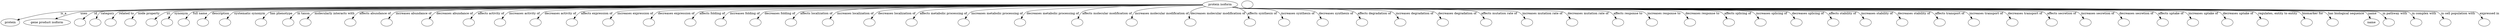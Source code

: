 digraph {
	graph [bb="0,0,9485.7,122"];
	node [label="\N"];
	"protein isoform"	 [height=0.5,
		label="protein isoform",
		pos="4677.2,104",
		width=1.8022];
	protein	 [height=0.5,
		pos="35.156,18",
		width=0.97656];
	"protein isoform" -> protein	 [label=is_a,
		lp="257.43,61",
		pos="e,61.845,29.904 4612.1,103.81 4081.2,102.21 472.54,90.547 245.6,68 170.64,60.552 151.36,57.478 79.156,36 76.575,35.232 73.938,34.368 \
71.299,33.444"];
	"gene product isoform"	 [height=0.5,
		pos="174.16,18",
		width=2.3819];
	"protein isoform" -> "gene product isoform"	 [label=uses,
		lp="339.21,61",
		pos="e,212.61,34.238 4611.9,103.74 4077.5,101.56 437.54,86.077 327.05,68 291.02,62.106 251.92,49.194 222.28,37.968"];
	id	 [color=black,
		height=0.5,
		label="",
		pos="305.16,18",
		width=0.75];
	"protein isoform" -> id	 [color=black,
		label=id,
		lp="391.6,61",
		pos="e,321.93,32.365 4611.9,103.94 4081.3,103.43 491.27,98.848 385.27,68 365.13,62.141 345.12,49.656 330.13,38.629",
		style=solid];
	category	 [color=black,
		height=0.5,
		label="",
		pos="377.16,18",
		width=0.75];
	"protein isoform" -> category	 [color=black,
		label=category,
		lp="442.25,61",
		pos="e,385.99,35.315 4611.9,103.83 4079.5,102.38 467.37,91.705 417.96,68 407.13,62.805 398.22,53.194 391.52,43.777",
		style=solid];
	"related to"	 [color=black,
		height=0.5,
		label="",
		pos="449.16,18",
		width=0.75];
	"protein isoform" -> "related to"	 [color=black,
		label="related to",
		lp="513.39,61",
		pos="e,456.93,35.274 4612.1,103.84 4085.4,102.46 534.78,92.296 486.68,68 476.41,62.808 468.2,53.332 462.12,44.014",
		style=solid];
	"node property"	 [color=black,
		height=0.5,
		label="",
		pos="521.16,18",
		width=0.75];
	"protein isoform" -> "node property"	 [color=black,
		label="node property",
		lp="599.23,61",
		pos="e,529.36,35.291 4612,103.82 4090.2,102.32 607.43,91.458 560.01,68 549.56,62.828 541.1,53.355 534.77,44.035",
		style=solid];
	iri	 [color=black,
		height=0.5,
		label="",
		pos="593.16,18",
		width=0.75];
	"protein isoform" -> iri	 [color=black,
		label=iri,
		lp="678.38,61",
		pos="e,609.56,32.358 4611.9,103.91 4101.7,103.16 770.22,97.171 671.71,68 651.89,62.129 632.26,49.644 617.59,38.62",
		style=solid];
	synonym	 [color=black,
		height=0.5,
		label="",
		pos="665.16,18",
		width=0.75];
	"protein isoform" -> synonym	 [color=black,
		label=synonym,
		lp="731.83,61",
		pos="e,673.94,35.31 4611.9,103.79 4100.4,102.08 751.72,90.093 705.82,68 695.01,62.799 686.13,53.188 679.45,43.771",
		style=solid];
	"full name"	 [color=black,
		height=0.5,
		label="",
		pos="737.16,18",
		width=0.75];
	"protein isoform" -> "full name"	 [color=black,
		label="full name",
		lp="805.79,61",
		pos="e,746.29,35.322 4611.9,103.77 4105.8,101.96 824.06,89.383 778.9,68 767.94,62.813 758.84,53.204 751.97,43.786",
		style=solid];
	description	 [color=black,
		height=0.5,
		label="",
		pos="809.16,18",
		width=0.75];
	"protein isoform" -> description	 [color=black,
		label=description,
		lp="886.26,61",
		pos="e,819.23,34.866 4612,103.74 4112,101.72 899.66,87.933 854.95,68 843.14,62.736 833.04,52.786 825.35,43.14",
		style=solid];
	"systematic synonym"	 [color=black,
		height=0.5,
		label="",
		pos="894.16,18",
		width=0.75];
	"protein isoform" -> "systematic synonym"	 [color=black,
		label="systematic synonym",
		lp="998.12,61",
		pos="e,904.31,34.867 4611.9,103.73 4117.9,101.61 983.92,87.407 940.22,68 928.37,62.738 918.21,52.788 910.47,43.141",
		style=solid];
	"has phenotype"	 [color=black,
		height=0.5,
		label="",
		pos="1031.2,18",
		width=0.75];
	"protein isoform" -> "has phenotype"	 [color=black,
		label="has phenotype",
		lp="1117.4,61",
		pos="e,1041.1,34.861 4612,103.7 4128.7,101.47 1118.7,86.801 1076.7,68 1064.9,62.73 1054.9,52.779 1047.2,43.133",
		style=solid];
	"in taxon"	 [color=black,
		height=0.5,
		label="",
		pos="1132.2,18",
		width=0.75];
	"protein isoform" -> "in taxon"	 [color=black,
		label="in taxon",
		lp="1203.9,61",
		pos="e,1143.1,34.885 4612,103.67 4136.9,101.24 1221.7,85.593 1180.7,68 1168.3,62.708 1157.6,52.613 1149.4,42.872",
		style=solid];
	"molecularly interacts with"	 [color=black,
		height=0.5,
		label="",
		pos="1204.2,18",
		width=0.75];
	"protein isoform" -> "molecularly interacts with"	 [color=black,
		label="molecularly interacts with",
		lp="1321.2,61",
		pos="e,1214,35.338 4612.1,103.68 4142.6,101.32 1287.7,86.254 1248,68 1236.6,62.78 1227,53.031 1219.7,43.518",
		style=solid];
	"affects abundance of"	 [color=black,
		height=0.5,
		label="",
		pos="1371.2,18",
		width=0.75];
	"protein isoform" -> "affects abundance of"	 [color=black,
		label="affects abundance of",
		lp="1475.9,61",
		pos="e,1381.4,34.864 4612.1,103.63 4156.1,101.01 1455.5,84.779 1417.6,68 1405.7,62.734 1395.5,52.783 1387.6,43.137",
		style=solid];
	"increases abundance of"	 [color=black,
		height=0.5,
		label="",
		pos="1510.2,18",
		width=0.75];
	"protein isoform" -> "increases abundance of"	 [color=black,
		label="increases abundance of",
		lp="1622.1,61",
		pos="e,1520.4,34.86 4612.2,103.96 4170.8,103.6 1628.7,100.16 1556.3,68 1544.5,62.728 1534.3,52.777 1526.5,43.132",
		style=solid];
	"decreases abundance of"	 [color=black,
		height=0.5,
		label="",
		pos="1663.2,18",
		width=0.75];
	"protein isoform" -> "decreases abundance of"	 [color=black,
		label="decreases abundance of",
		lp="1775.2,61",
		pos="e,1673.3,34.854 4611.9,103.92 4182.7,103.33 1777.6,98.643 1709,68 1697.2,62.721 1687.1,52.769 1679.4,43.125",
		style=solid];
	"affects activity of"	 [color=black,
		height=0.5,
		label="",
		pos="1818.2,18",
		width=0.75];
	"protein isoform" -> "affects activity of"	 [color=black,
		label="affects activity of",
		lp="1914,61",
		pos="e,1828.4,34.855 4612,103.87 4196.4,102.99 1929.3,96.828 1864.5,68 1852.6,62.722 1842.4,52.77 1834.6,43.126",
		style=solid];
	"increases activity of"	 [color=black,
		height=0.5,
		label="",
		pos="1939.2,18",
		width=0.75];
	"protein isoform" -> "increases activity of"	 [color=black,
		label="increases activity of",
		lp="2042.1,61",
		pos="e,1949.3,34.85 4612.2,103.84 4207.7,102.75 2047.1,95.632 1985.2,68 1973.4,62.716 1963.2,52.763 1955.5,43.12",
		style=solid];
	"decreases activity of"	 [color=black,
		height=0.5,
		label="",
		pos="2074.2,18",
		width=0.75];
	"protein isoform" -> "decreases activity of"	 [color=black,
		label="decreases activity of",
		lp="2177.3,61",
		pos="e,2084.2,34.844 4612,103.79 4219,102.46 2178.4,94.295 2119.9,68 2108.1,62.708 2098,52.754 2090.3,43.112",
		style=solid];
	"affects expression of"	 [color=black,
		height=0.5,
		label="",
		pos="2211.2,18",
		width=0.75];
	"protein isoform" -> "affects expression of"	 [color=black,
		label="affects expression of",
		lp="2316,61",
		pos="e,2221.4,34.846 4612.2,103.73 4232.2,102.1 2312.9,92.625 2257.6,68 2245.7,62.711 2235.4,52.757 2227.6,43.115",
		style=solid];
	"increases expression of"	 [color=black,
		height=0.5,
		label="",
		pos="2350.2,18",
		width=0.75];
	"protein isoform" -> "increases expression of"	 [color=black,
		label="increases expression of",
		lp="2462.1,61",
		pos="e,2360.4,34.84 4612.1,103.68 4245,101.76 2448.2,91.223 2396.3,68 2384.5,62.703 2374.3,52.748 2366.5,43.107",
		style=solid];
	"decreases expression of"	 [color=black,
		height=0.5,
		label="",
		pos="2503.2,18",
		width=0.75];
	"protein isoform" -> "decreases expression of"	 [color=black,
		label="decreases expression of",
		lp="2615.2,61",
		pos="e,2513.3,34.832 4612.2,103.6 4260.3,101.37 2597.2,89.693 2549,68 2537.2,62.692 2527.1,52.736 2519.4,43.097",
		style=solid];
	"affects folding of"	 [color=black,
		height=0.5,
		label="",
		pos="2658.2,18",
		width=0.75];
	"protein isoform" -> "affects folding of"	 [color=black,
		label="affects folding of",
		lp="2752.2,61",
		pos="e,2668.3,34.826 4612.3,103.52 4276.4,100.92 2748.5,88.048 2704,68 2692.2,62.685 2682.1,52.727 2674.4,43.089",
		style=solid];
	"increases folding of"	 [color=black,
		height=0.5,
		label="",
		pos="2777.2,18",
		width=0.75];
	"protein isoform" -> "increases folding of"	 [color=black,
		label="increases folding of",
		lp="2878.4,61",
		pos="e,2787.2,34.819 4612.2,103.44 4288.7,100.56 2864.3,86.845 2822.7,68 2811,62.675 2800.9,52.716 2793.3,43.08",
		style=solid];
	"decreases folding of"	 [color=black,
		height=0.5,
		label="",
		pos="2910.2,18",
		width=0.75];
	"protein isoform" -> "decreases folding of"	 [color=black,
		label="decreases folding of",
		lp="3012.5,61",
		pos="e,2920.1,34.809 4612.1,103.34 4302.6,100.12 2993.8,85.502 2955.4,68 2943.7,62.663 2933.7,52.702 2926.1,43.068",
		style=solid];
	"affects localization of"	 [color=black,
		height=0.5,
		label="",
		pos="3046.2,18",
		width=0.75];
	"protein isoform" -> "affects localization of"	 [color=black,
		label="affects localization of",
		lp="3150.7,61",
		pos="e,3056,35.284 4612.1,103.23 4317.9,99.688 3125.2,84.323 3090.1,68 3078.8,62.713 3069.2,52.953 3061.9,43.45",
		style=solid];
	"increases localization of"	 [color=black,
		height=0.5,
		label="",
		pos="3190.2,18",
		width=0.75];
	"protein isoform" -> "increases localization of"	 [color=black,
		label="increases localization of",
		lp="3301.8,61",
		pos="e,3200,35.272 4612.3,103.83 4339.5,102.94 3297,97.585 3233.9,68 3222.6,62.697 3213,52.935 3205.7,43.435",
		style=solid];
	"decreases localization of"	 [color=black,
		height=0.5,
		label="",
		pos="3348.2,18",
		width=0.75];
	"protein isoform" -> "decreases localization of"	 [color=black,
		label="decreases localization of",
		lp="3460,61",
		pos="e,3357.5,35.246 4612.1,103.65 4358.4,102.09 3446,94.631 3390.6,68 3379.6,62.719 3370.3,53.095 3363.3,43.69",
		style=solid];
	"affects metabolic processing of"	 [color=black,
		height=0.5,
		label="",
		pos="3509.2,18",
		width=0.75];
	"protein isoform" -> "affects metabolic processing of"	 [color=black,
		label="affects metabolic processing of",
		lp="3636.3,61",
		pos="e,3517.7,35.202 4612.3,103.43 4379.4,101.21 3596.5,91.958 3548.9,68 3538.4,62.718 3529.7,53.227 3523.2,43.922",
		style=solid];
	"increases metabolic processing of"	 [color=black,
		height=0.5,
		label="",
		pos="3706.2,18",
		width=0.75];
	"protein isoform" -> "increases metabolic processing of"	 [color=black,
		label="increases metabolic processing of",
		lp="3838.4,61",
		pos="e,3714.2,35.644 4612,103.02 4406.4,99.73 3782,88.122 3743.6,68 3733.6,62.73 3725.5,53.422 3719.4,44.254",
		style=solid];
	"decreases metabolic processing of"	 [color=black,
		height=0.5,
		label="",
		pos="3918.2,18",
		width=0.75];
	"protein isoform" -> "decreases metabolic processing of"	 [color=black,
		label="decreases metabolic processing of",
		lp="4046.6,61",
		pos="e,3924.5,35.531 4612.5,102.4 4439.7,97.903 3978.7,84.432 3950.3,68 3941.1,62.707 3934.2,53.646 3929.1,44.679",
		style=solid];
	"affects molecular modification of"	 [color=black,
		height=0.5,
		label="",
		pos="4132.2,18",
		width=0.75];
	"protein isoform" -> "affects molecular modification of"	 [color=black,
		label="affects molecular modification of",
		lp="4251.1,61",
		pos="e,4136.3,35.833 4612.2,103.07 4481.1,100.68 4194.2,92.668 4157.2,68 4149.2,62.68 4143.7,54.018 4139.9,45.386",
		style=solid];
	"increases molecular modification of"	 [color=black,
		height=0.5,
		label="",
		pos="4341.2,18",
		width=0.75];
	"protein isoform" -> "increases molecular modification of"	 [color=black,
		label="increases molecular modification of",
		lp="4456.3,61",
		pos="e,4341.8,36.427 4613.4,100.61 4525.4,95.365 4375.2,84.173 4355.9,68 4349.5,62.604 4345.8,54.549 4343.7,46.471",
		style=solid];
	"decreases molecular modification of"	 [color=black,
		height=0.5,
		label="",
		pos="4564.2,18",
		width=0.75];
	"protein isoform" -> "decreases molecular modification of"	 [color=black,
		label="decreases molecular modification of",
		lp="4667.4,61",
		pos="e,4559.9,35.853 4624.8,93.204 4599.6,86.851 4573.2,78.089 4565.6,68 4561,61.793 4559.4,53.825 4559.3,46.083",
		style=solid];
	"affects synthesis of"	 [color=black,
		height=0.5,
		label="",
		pos="4790.2,18",
		width=0.75];
	"protein isoform" -> "affects synthesis of"	 [color=black,
		label="affects synthesis of",
		lp="4831.7,61",
		pos="e,4785.9,36.199 4726.5,92.305 4741.3,86.874 4756.7,79.077 4768.2,68 4774.5,61.92 4779.1,53.714 4782.4,45.708",
		style=solid];
	"increases synthesis of"	 [color=black,
		height=0.5,
		label="",
		pos="4920.2,18",
		width=0.75];
	"protein isoform" -> "increases synthesis of"	 [color=black,
		label="increases synthesis of",
		lp="4963.8,61",
		pos="e,4913.8,35.697 4724.8,91.613 4733.5,89.568 4742.6,87.598 4751.2,86 4812,74.674 4837.2,101.52 4889.2,68 4897.8,62.413 4904.5,53.459 \
4909.3,44.661",
		style=solid];
	"decreases synthesis of"	 [color=black,
		height=0.5,
		label="",
		pos="5064.2,18",
		width=0.75];
	"protein isoform" -> "decreases synthesis of"	 [color=black,
		label="decreases synthesis of",
		lp="5106,61",
		pos="e,5056.5,35.517 4723.9,91.334 4732.9,89.266 4742.3,87.359 4751.2,86 4812.1,76.675 4974.2,97.889 5028.2,68 5037.8,62.636 5045.6,53.436 \
5051.4,44.379",
		style=solid];
	"affects degradation of"	 [color=black,
		height=0.5,
		label="",
		pos="5211.2,18",
		width=0.75];
	"protein isoform" -> "affects degradation of"	 [color=black,
		label="affects degradation of",
		lp="5251.1,61",
		pos="e,5202.8,35.148 4723.5,91.266 4732.6,89.176 4742.1,87.279 4751.2,86 4797.5,79.435 5130.5,89.436 5172.2,68 5182.5,62.653 5191,53.15 \
5197.4,43.855",
		style=solid];
	"increases degradation of"	 [color=black,
		height=0.5,
		label="",
		pos="5356.2,18",
		width=0.75];
	"protein isoform" -> "increases degradation of"	 [color=black,
		label="increases degradation of",
		lp="5402.2,61",
		pos="e,5347.5,35.205 4723.1,91.278 4732.3,89.159 4742,87.248 4751.2,86 4813.4,77.532 5260,96.106 5316.2,68 5326.8,62.668 5335.6,53.035 \
5342.1,43.638",
		style=solid];
	"decreases degradation of"	 [color=black,
		height=0.5,
		label="",
		pos="5515.2,18",
		width=0.75];
	"protein isoform" -> "decreases degradation of"	 [color=black,
		label="decreases degradation of",
		lp="5561.3,61",
		pos="e,5506.2,35.245 4723.1,91.227 4732.3,89.113 4742,87.216 4751.2,86 4791,80.722 5438.1,85.637 5474.2,68 5485,62.718 5493.9,53.094 \
5500.7,43.689",
		style=solid];
	"affects mutation rate of"	 [color=black,
		height=0.5,
		label="",
		pos="5676.2,18",
		width=0.75];
	"protein isoform" -> "affects mutation rate of"	 [color=black,
		label="affects mutation rate of",
		lp="5718.1,61",
		pos="e,5666.9,35.275 4723,91.194 4732.3,89.083 4742,87.195 4751.2,86 4799.8,79.664 5589.9,89.176 5634.2,68 5645.1,62.755 5654.3,53.137 \
5661.2,43.727",
		style=solid];
	"increases mutation rate of"	 [color=black,
		height=0.5,
		label="",
		pos="5829.2,18",
		width=0.75];
	"protein isoform" -> "increases mutation rate of"	 [color=black,
		label="increases mutation rate of",
		lp="5878.3,61",
		pos="e,5819.9,35.289 4723,91.172 4732.3,89.062 4742,87.181 4751.2,86 4808.2,78.652 5735.2,92.766 5787.2,68 5798.1,62.772 5807.3,53.156 \
5814.2,43.744",
		style=solid];
	"decreases mutation rate of"	 [color=black,
		height=0.5,
		label="",
		pos="5996.2,18",
		width=0.75];
	"protein isoform" -> "decreases mutation rate of"	 [color=black,
		label="decreases mutation rate of",
		lp="6046.4,61",
		pos="e,5986.9,35.299 4723,91.155 4732.3,89.046 4742,87.17 4751.2,86 4817.5,77.548 5893.8,96.685 5954.2,68 5965.1,62.785 5974.3,53.172 \
5981.2,43.757",
		style=solid];
	"affects response to"	 [color=black,
		height=0.5,
		label="",
		pos="6166.2,18",
		width=0.75];
	"protein isoform" -> "affects response to"	 [color=black,
		label="affects response to",
		lp="6195.1,61",
		pos="e,6156.9,35.307 4723,91.141 4732.3,89.034 4742,87.162 4751.2,86 4826.8,76.424 6055.2,100.67 6124.2,68 6135.1,62.795 6144.3,53.184 \
6151.2,43.768",
		style=solid];
	"increases response to"	 [color=black,
		height=0.5,
		label="",
		pos="6293.2,18",
		width=0.75];
	"protein isoform" -> "increases response to"	 [color=black,
		label="increases response to",
		lp="6329.2,61",
		pos="e,6283.9,35.312 4723,91.133 4732.3,89.027 4742,87.157 4751.2,86 4792.5,80.792 6213.5,85.827 6251.2,68 6262.1,62.801 6271.3,53.191 \
6278.2,43.774",
		style=solid];
	"decreases response to"	 [color=black,
		height=0.5,
		label="",
		pos="6434.2,18",
		width=0.75];
	"protein isoform" -> "decreases response to"	 [color=black,
		label="decreases response to",
		lp="6471.4,61",
		pos="e,6424.9,35.317 4723,91.126 4732.3,89.02 4742,87.152 4751.2,86 4796.4,80.326 6350.9,87.481 6392.2,68 6403.1,62.807 6412.3,53.197 \
6419.2,43.78",
		style=solid];
	"affects splicing of"	 [color=black,
		height=0.5,
		label="",
		pos="6578.2,18",
		width=0.75];
	"protein isoform" -> "affects splicing of"	 [color=black,
		label="affects splicing of",
		lp="6605.2,61",
		pos="e,6568.9,35.321 4723,91.119 4732.3,89.014 4742,87.148 4751.2,86 4800.4,79.85 6491.3,89.17 6536.2,68 6547.1,62.812 6556.3,53.203 \
6563.2,43.784",
		style=solid];
	"increases splicing of"	 [color=black,
		height=0.5,
		label="",
		pos="6701.2,18",
		width=0.75];
	"protein isoform" -> "increases splicing of"	 [color=black,
		label="increases splicing of",
		lp="6735.3,61",
		pos="e,6691.9,35.324 4723,91.115 4732.3,89.01 4742,87.145 4751.2,86 4803.8,79.443 6611.2,90.613 6659.2,68 6670.1,62.816 6679.3,53.207 \
6686.2,43.788",
		style=solid];
	"decreases splicing of"	 [color=black,
		height=0.5,
		label="",
		pos="6838.2,18",
		width=0.75];
	"protein isoform" -> "decreases splicing of"	 [color=black,
		label="decreases splicing of",
		lp="6873.5,61",
		pos="e,6828.9,35.326 4723,91.11 4732.3,89.005 4742,87.142 4751.2,86 4807.5,78.99 6744.8,92.221 6796.2,68 6807.1,62.819 6816.3,53.211 \
6823.2,43.792",
		style=solid];
	"affects stability of"	 [color=black,
		height=0.5,
		label="",
		pos="6978.2,18",
		width=0.75];
	"protein isoform" -> "affects stability of"	 [color=black,
		label="affects stability of",
		lp="7005.6,61",
		pos="e,6968.9,35.329 4723,91.106 4732.3,89.002 4742,87.139 4751.2,86 4811.4,78.528 6881.2,93.863 6936.2,68 6947.1,62.822 6956.3,53.215 \
6963.2,43.795",
		style=solid];
	"increases stability of"	 [color=black,
		height=0.5,
		label="",
		pos="7102.2,18",
		width=0.75];
	"protein isoform" -> "increases stability of"	 [color=black,
		label="increases stability of",
		lp="7136.7,61",
		pos="e,7092.9,35.331 4723,91.103 4732.3,88.999 4742,87.137 4751.2,86 4814.8,78.118 7002.1,95.318 7060.2,68 7071.2,62.825 7080.3,53.218 \
7087.2,43.797",
		style=solid];
	"decreases stability of"	 [color=black,
		height=0.5,
		label="",
		pos="7240.2,18",
		width=0.75];
	"protein isoform" -> "decreases stability of"	 [color=black,
		label="decreases stability of",
		lp="7275.9,61",
		pos="e,7230.9,35.333 4723,91.1 4732.3,88.996 4742,87.135 4751.2,86 4818.6,77.661 7136.6,96.937 7198.2,68 7209.2,62.827 7218.3,53.22 7225.2,\
43.8",
		style=solid];
	"affects transport of"	 [color=black,
		height=0.5,
		label="",
		pos="7380.2,18",
		width=0.75];
	"protein isoform" -> "affects transport of"	 [color=black,
		label="affects transport of",
		lp="7409.9,61",
		pos="e,7370.9,35.335 4723,91.097 4732.3,88.993 4742,87.134 4751.2,86 4822.5,77.199 7273.1,98.58 7338.2,68 7349.2,62.829 7358.3,53.223 \
7365.2,43.802",
		style=solid];
	"increases transport of"	 [color=black,
		height=0.5,
		label="",
		pos="7508.2,18",
		width=0.75];
	"protein isoform" -> "increases transport of"	 [color=black,
		label="increases transport of",
		lp="7545,61",
		pos="e,7498.9,35.336 4723,91.094 4732.3,88.991 4742,87.132 4751.2,86 4826,76.775 7397.9,100.08 7466.2,68 7477.2,62.831 7486.3,53.225 \
7493.2,43.804",
		style=solid];
	"decreases transport of"	 [color=black,
		height=0.5,
		label="",
		pos="7651.2,18",
		width=0.75];
	"protein isoform" -> "decreases transport of"	 [color=black,
		label="decreases transport of",
		lp="7689.2,61",
		pos="e,7641.9,35.338 4723,91.092 4732.3,88.989 4742,87.131 4751.2,86 4790.6,81.151 7573.2,84.88 7609.2,68 7620.2,62.833 7629.3,53.227 \
7636.2,43.806",
		style=solid];
	"affects secretion of"	 [color=black,
		height=0.5,
		label="",
		pos="7796.2,18",
		width=0.75];
	"protein isoform" -> "affects secretion of"	 [color=black,
		label="affects secretion of",
		lp="7826.3,61",
		pos="e,7786.9,35.339 4723,91.09 4732.3,88.987 4742,87.129 4751.2,86 4792.6,80.912 7716.4,85.73 7754.2,68 7765.2,62.834 7774.3,53.229 \
7781.2,43.807",
		style=solid];
	"increases secretion of"	 [color=black,
		height=0.5,
		label="",
		pos="7925.2,18",
		width=0.75];
	"protein isoform" -> "increases secretion of"	 [color=black,
		label="increases secretion of",
		lp="7962.4,61",
		pos="e,7916,35.34 4723,91.088 4732.3,88.985 4742,87.128 4751.2,86 4794.3,80.698 7843.8,86.487 7883.2,68 7894.2,62.836 7903.3,53.231 7910.2,\
43.809",
		style=solid];
	"decreases secretion of"	 [color=black,
		height=0.5,
		label="",
		pos="8068.2,18",
		width=0.75];
	"protein isoform" -> "decreases secretion of"	 [color=black,
		label="decreases secretion of",
		lp="8106.6,61",
		pos="e,8059,35.341 4723,91.086 4732.3,88.983 4742,87.127 4751.2,86 4796.3,80.462 7985,87.326 8026.2,68 8037.2,62.837 8046.3,53.232 8053.2,\
43.81",
		style=solid];
	"affects uptake of"	 [color=black,
		height=0.5,
		label="",
		pos="8214.2,18",
		width=0.75];
	"protein isoform" -> "affects uptake of"	 [color=black,
		label="affects uptake of",
		lp="8237.7,61",
		pos="e,8205,35.342 4723,91.084 4732.3,88.982 4742,87.126 4751.2,86 4798.3,80.221 8129.1,88.182 8172.2,68 8183.2,62.838 8192.3,53.234 \
8199.2,43.811",
		style=solid];
	"increases uptake of"	 [color=black,
		height=0.5,
		label="",
		pos="8330.2,18",
		width=0.75];
	"protein isoform" -> "increases uptake of"	 [color=black,
		label="increases uptake of",
		lp="8360.8,61",
		pos="e,8321,35.343 4723,91.083 4732.3,88.981 4742,87.125 4751.2,86 4799.9,80.029 8243.7,88.863 8288.2,68 8299.2,62.839 8308.3,53.235 \
8315.2,43.812",
		style=solid];
	"decreases uptake of"	 [color=black,
		height=0.5,
		label="",
		pos="8460.2,18",
		width=0.75];
	"protein isoform" -> "decreases uptake of"	 [color=black,
		label="decreases uptake of",
		lp="8492,61",
		pos="e,8451,35.344 4723,91.082 4732.3,88.979 4742,87.124 4751.2,86 4801.7,79.814 8372,89.625 8418.2,68 8429.2,62.84 8438.3,53.236 8445.2,\
43.813",
		style=solid];
	"regulates, entity to entity"	 [color=black,
		height=0.5,
		label="",
		pos="8593.2,18",
		width=0.75];
	"protein isoform" -> "regulates, entity to entity"	 [color=black,
		label="regulates, entity to entity",
		lp="8639.7,61",
		pos="e,8584,35.344 4723,91.08 4732.3,88.978 4742,87.123 4751.2,86 4803.5,79.594 8503.4,90.406 8551.2,68 8562.2,62.841 8571.3,53.237 8578.2,\
43.814",
		style=solid];
	"biomarker for"	 [color=black,
		height=0.5,
		label="",
		pos="8755.2,18",
		width=0.75];
	"protein isoform" -> "biomarker for"	 [color=black,
		label="biomarker for",
		lp="8770.8,61",
		pos="e,8746,35.345 4723,91.079 4732.3,88.977 4742,87.122 4751.2,86 4805.8,79.326 8663.3,91.356 8713.2,68 8724.2,62.842 8733.3,53.238 \
8740.2,43.815",
		style=solid];
	"has biological sequence"	 [color=black,
		height=0.5,
		label="",
		pos="8855.2,18",
		width=0.75];
	"protein isoform" -> "has biological sequence"	 [color=black,
		label="has biological sequence",
		lp="8898.6,61",
		pos="e,8846,35.346 4723,91.078 4732.3,88.976 4742,87.122 4751.2,86 4807.2,79.161 8762.1,91.943 8813.2,68 8824.2,62.843 8833.3,53.239 \
8840.2,43.816",
		style=solid];
	name	 [height=0.5,
		pos="9000.2,18",
		width=0.81271];
	"protein isoform" -> name	 [color=black,
		label=name,
		lp="8999.3,61",
		pos="e,8994.3,35.69 4723,91.077 4732.3,88.975 4742,87.121 4751.2,86 4809.3,78.903 8918,96.601 8969.2,68 8978.3,62.893 8985.1,53.869 8989.9,\
44.88",
		style=solid];
	"in pathway with"	 [color=black,
		height=0.5,
		label="",
		pos="9074.2,18",
		width=0.75];
	"protein isoform" -> "in pathway with"	 [color=black,
		label="in pathway with",
		lp="9086.3,61",
		pos="e,9061.4,34.475 4723,91.077 4732.3,88.975 4742,87.121 4751.2,86 4810,78.822 8962.8,89.239 9018.2,68 9032.1,62.64 9044.8,52.039 9054.6,\
41.973",
		style=solid];
	"in complex with"	 [color=black,
		height=0.5,
		label="",
		pos="9177.2,18",
		width=0.75];
	"protein isoform" -> "in complex with"	 [color=black,
		label="in complex with",
		lp="9199.6,61",
		pos="e,9168,35.347 4723,91.076 4732.3,88.974 4742,87.12 4751.2,86 4811.6,78.629 9080,93.832 9135.2,68 9146.2,62.845 9155.3,53.241 9162.2,\
43.818",
		style=solid];
	"in cell population with"	 [color=black,
		height=0.5,
		label="",
		pos="9291.2,18",
		width=0.75];
	"protein isoform" -> "in cell population with"	 [color=black,
		label="in cell population with",
		lp="9331.3,61",
		pos="e,9282,35.348 4723,91.075 4732.3,88.973 4742,87.12 4751.2,86 4813.2,78.44 9192.6,94.5 9249.2,68 9260.2,62.845 9269.3,53.242 9276.2,\
43.818",
		style=solid];
	"expressed in"	 [color=black,
		height=0.5,
		label="",
		pos="9440.2,18",
		width=0.75];
	"protein isoform" -> "expressed in"	 [color=black,
		label="expressed in",
		lp="9451,61",
		pos="e,9431,35.348 4723,91.074 4732.3,88.972 4742,87.119 4751.2,86 4815.2,78.194 9339.7,95.374 9398.2,68 9409.2,62.846 9418.3,53.243 \
9425.2,43.819",
		style=solid];
	"macromolecular machine name"	 [color=black,
		height=0.5,
		label="",
		pos="4787.2,104",
		width=0.75];
}
